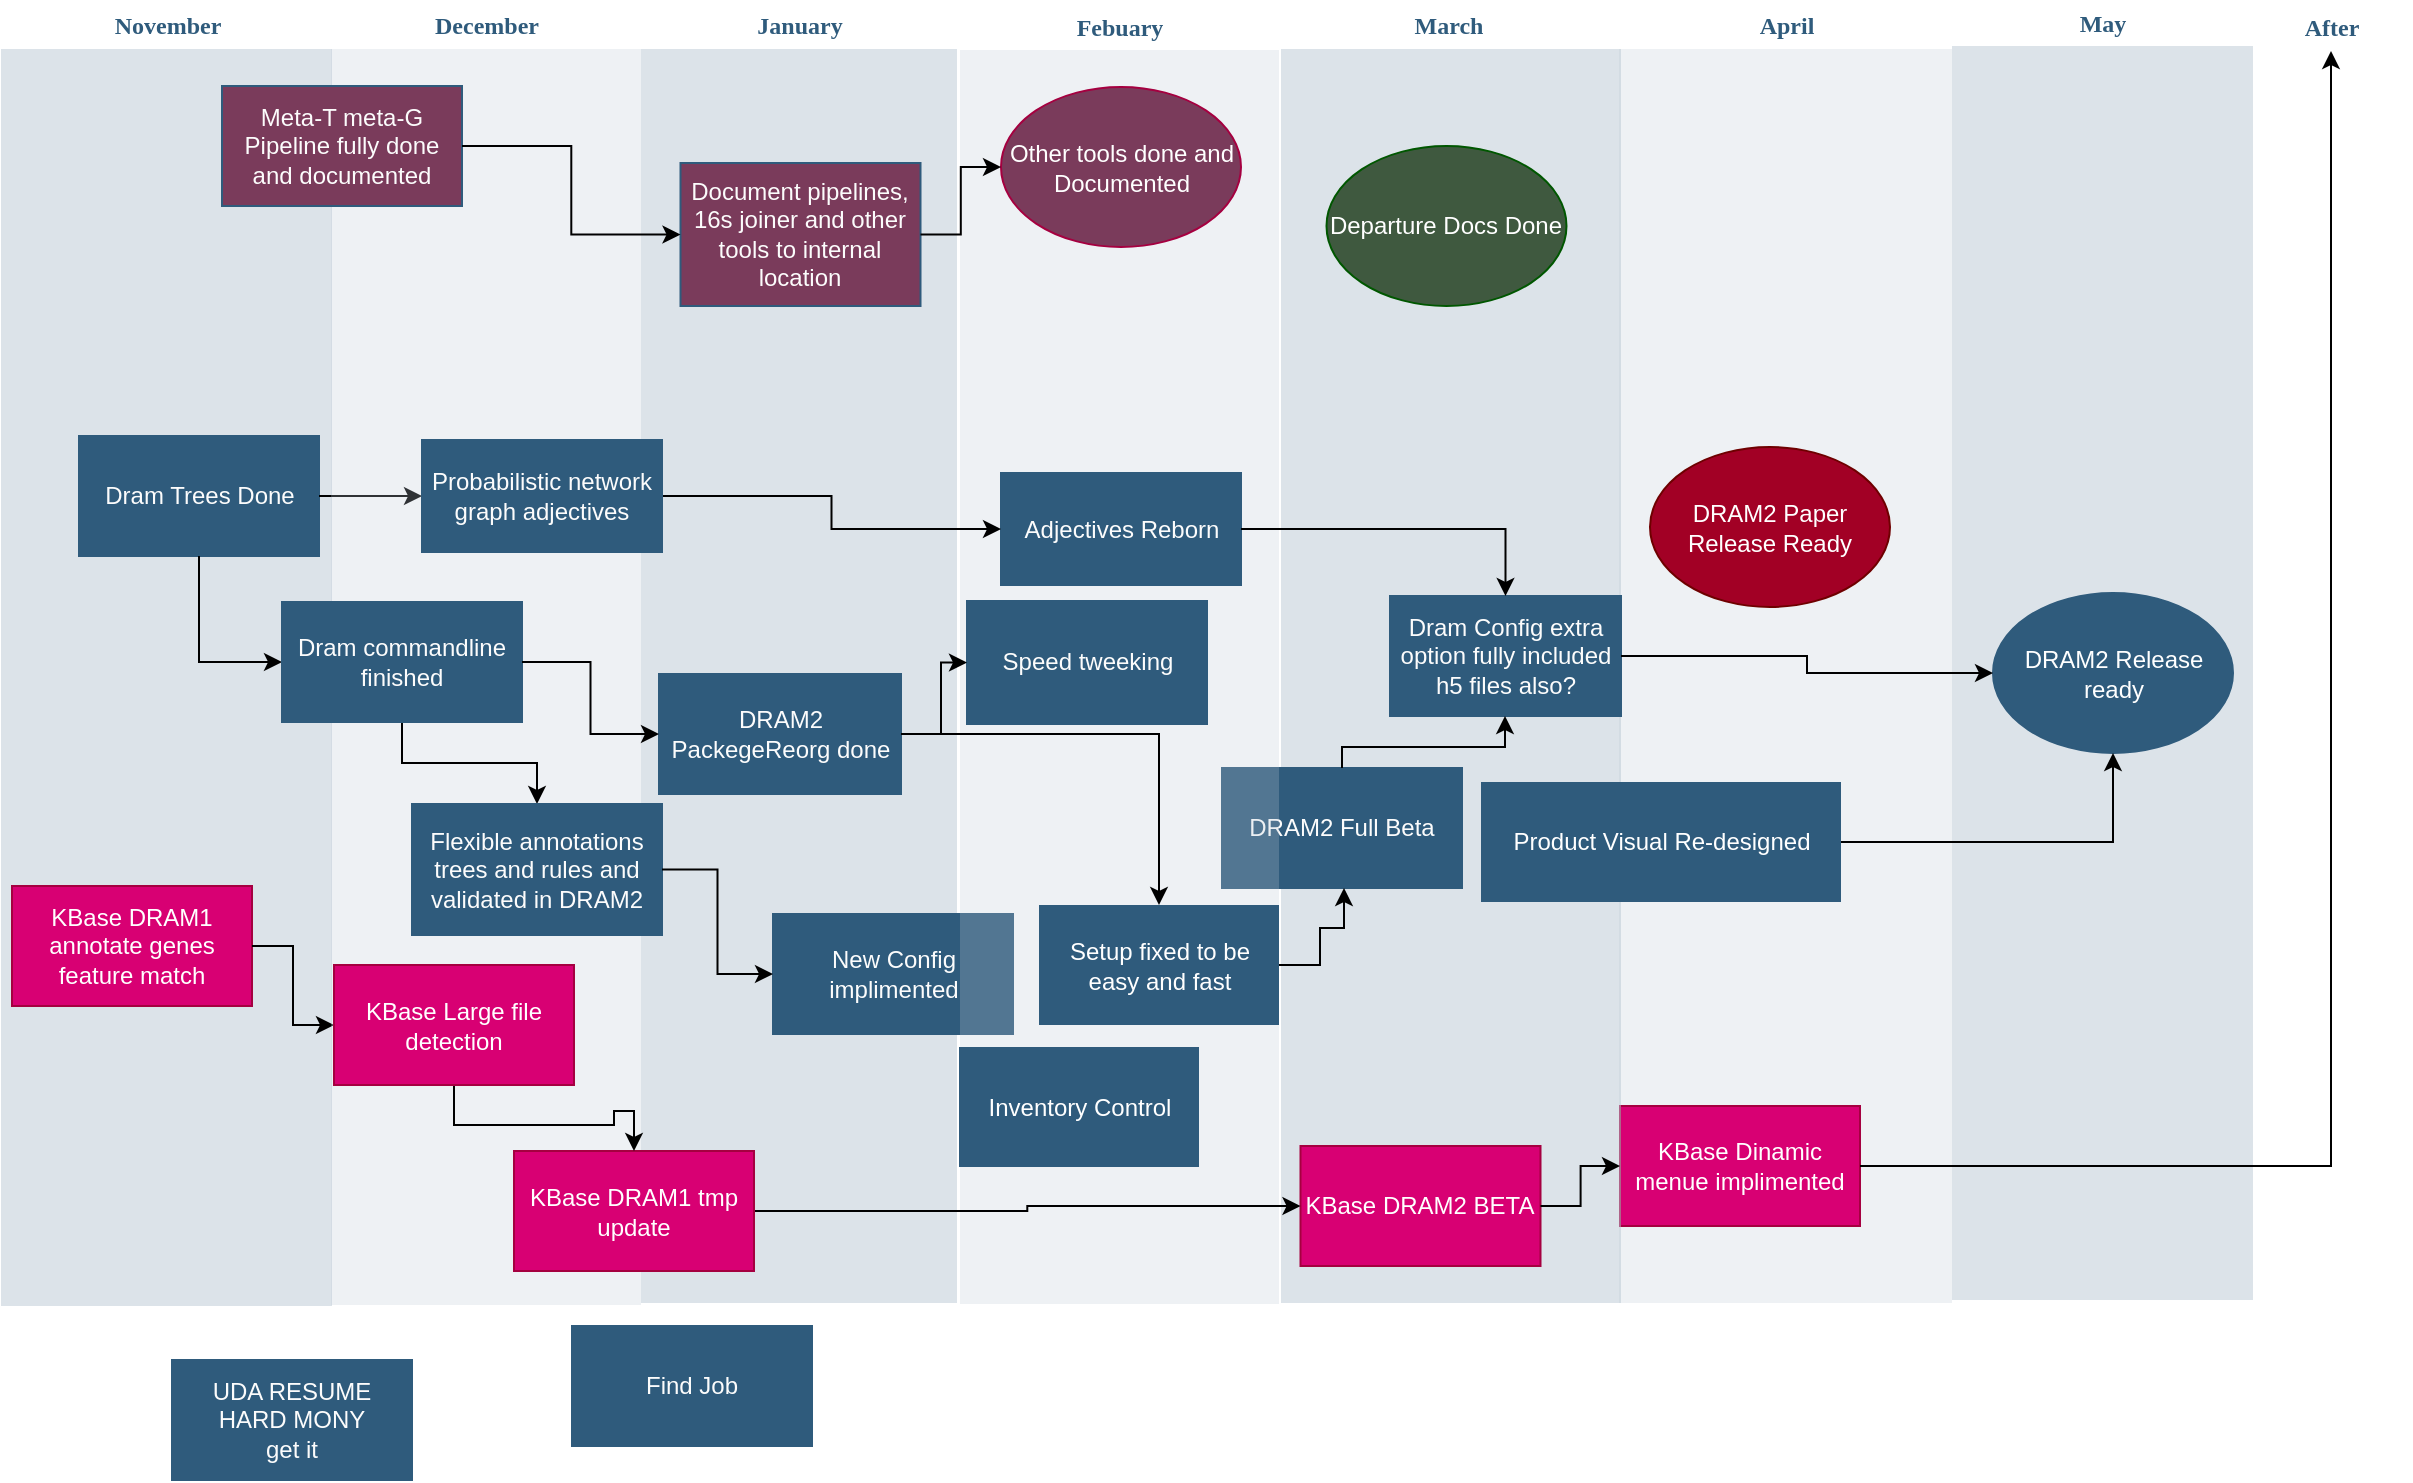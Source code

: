 <mxfile version="20.5.3" type="github">
  <diagram id="07fea595-8f29-1299-0266-81d95cde20df" name="Page-1">
    <mxGraphModel dx="1498" dy="988" grid="1" gridSize="10" guides="1" tooltips="1" connect="1" arrows="1" fold="1" page="1" pageScale="1" pageWidth="1169" pageHeight="827" background="#ffffff" math="0" shadow="0">
      <root>
        <mxCell id="0" />
        <mxCell id="1" parent="0" />
        <mxCell id="170" value="November" style="swimlane;whiteSpace=wrap;fillColor=none;swimlaneFillColor=#BAC8D3;fontColor=#2F5B7C;fontFamily=Tahoma;html=1;strokeColor=none;opacity=50;" parent="1" vertex="1">
          <mxGeometry x="24.5" y="88.5" width="165.5" height="651.5" as="geometry">
            <mxRectangle x="20" y="20" width="80" height="23" as="alternateBounds" />
          </mxGeometry>
        </mxCell>
        <mxCell id="8oFMMmD0dK8GUsLk8yxT-223" value="Dram Trees Done" style="rounded=0;whiteSpace=wrap;html=1;strokeColor=#2F5B7C;fillColor=#2F5B7C;fontColor=#FCFCFC;" parent="170" vertex="1">
          <mxGeometry x="39" y="216.5" width="120" height="60" as="geometry" />
        </mxCell>
        <mxCell id="7W-krHmOCczphmB0Bt9z-215" value="KBase DRAM1 annotate genes feature match" style="rounded=0;whiteSpace=wrap;html=1;strokeColor=#A50040;fillColor=#d80073;fontColor=#ffffff;" vertex="1" parent="170">
          <mxGeometry x="5.5" y="441.5" width="120" height="60" as="geometry" />
        </mxCell>
        <mxCell id="176" value="April" style="swimlane;whiteSpace=wrap;fillColor=none;swimlaneFillColor=#BAC8D3;fontColor=#2F5B7C;fontFamily=Tahoma;html=1;strokeColor=none;opacity=25;startSize=23;" parent="1" vertex="1">
          <mxGeometry x="833.5" y="88.5" width="166.5" height="650" as="geometry">
            <mxRectangle x="824.5" y="88.5" width="80" height="23" as="alternateBounds" />
          </mxGeometry>
        </mxCell>
        <mxCell id="8oFMMmD0dK8GUsLk8yxT-218" value="DRAM2 Paper Release Ready" style="ellipse;whiteSpace=wrap;html=1;fillColor=#a20025;fontColor=#ffffff;strokeColor=#6F0000;" parent="176" vertex="1">
          <mxGeometry x="15.5" y="222" width="120" height="80" as="geometry" />
        </mxCell>
        <mxCell id="7W-krHmOCczphmB0Bt9z-231" value="KBase Dinamic menue implimented" style="rounded=0;whiteSpace=wrap;html=1;strokeColor=#A50040;fillColor=#d80073;fontColor=#ffffff;" vertex="1" parent="176">
          <mxGeometry x="0.5" y="551.5" width="120" height="60" as="geometry" />
        </mxCell>
        <mxCell id="180" value="March&lt;span style=&quot;white-space: pre;&quot;&gt; &lt;/span&gt;" style="swimlane;whiteSpace=wrap;fillColor=none;swimlaneFillColor=#BAC8D3;fontColor=#2F5B7C;fontFamily=Tahoma;html=1;strokeColor=none;opacity=50;startSize=23;" parent="1" vertex="1">
          <mxGeometry x="664.5" y="88.5" width="170" height="650" as="geometry">
            <mxRectangle x="664.5" y="88.5" width="80" height="23" as="alternateBounds" />
          </mxGeometry>
        </mxCell>
        <mxCell id="7W-krHmOCczphmB0Bt9z-198" value="Departure Docs Done" style="ellipse;whiteSpace=wrap;html=1;fillColor=#3F593F;fontColor=#ffffff;strokeColor=#005700;" vertex="1" parent="180">
          <mxGeometry x="22.75" y="71.5" width="120" height="80" as="geometry" />
        </mxCell>
        <mxCell id="195" value="Product Visual Re-designed" style="whiteSpace=wrap;strokeColor=none;fillColor=#2f5b7c;shadow=0;fontColor=#FFFFFF;fontFamily=Helvetica;fontStyle=0;html=1;fontSize=12;spacing=6;verticalAlign=middle;" parent="180" vertex="1">
          <mxGeometry x="100" y="389.5" width="180" height="60" as="geometry" />
        </mxCell>
        <mxCell id="7W-krHmOCczphmB0Bt9z-219" value="KBase DRAM2 BETA" style="rounded=0;whiteSpace=wrap;html=1;strokeColor=#A50040;fillColor=#d80073;fontColor=#ffffff;" vertex="1" parent="180">
          <mxGeometry x="9.75" y="571.5" width="120" height="60" as="geometry" />
        </mxCell>
        <mxCell id="7W-krHmOCczphmB0Bt9z-227" value="Dram Config extra option fully included h5 files also?" style="rounded=0;whiteSpace=wrap;html=1;strokeColor=#2F5B7C;fillColor=#2F5B7C;fontColor=#FCFCFC;" vertex="1" parent="180">
          <mxGeometry x="54.5" y="296.5" width="115.5" height="60" as="geometry" />
        </mxCell>
        <mxCell id="8oFMMmD0dK8GUsLk8yxT-229" value="DRAM2 Full Beta" style="rounded=0;whiteSpace=wrap;html=1;strokeColor=#2F5B7C;fillColor=#2F5B7C;fontColor=#FCFCFC;" parent="180" vertex="1">
          <mxGeometry x="-29.5" y="382.5" width="120" height="60" as="geometry" />
        </mxCell>
        <mxCell id="7W-krHmOCczphmB0Bt9z-228" value="" style="edgeStyle=orthogonalEdgeStyle;rounded=0;orthogonalLoop=1;jettySize=auto;html=1;" edge="1" parent="180" source="8oFMMmD0dK8GUsLk8yxT-229" target="7W-krHmOCczphmB0Bt9z-227">
          <mxGeometry relative="1" as="geometry">
            <Array as="points">
              <mxPoint x="31" y="372" />
              <mxPoint x="112" y="372" />
            </Array>
          </mxGeometry>
        </mxCell>
        <mxCell id="187" value="January" style="swimlane;whiteSpace=wrap;fillColor=none;swimlaneFillColor=#BAC8D3;fontColor=#2F5B7C;fontFamily=Tahoma;html=1;strokeColor=none;opacity=50;" parent="1" vertex="1">
          <mxGeometry x="344.5" y="88.5" width="158" height="650" as="geometry">
            <mxRectangle x="20" y="20" width="80" height="23" as="alternateBounds" />
          </mxGeometry>
        </mxCell>
        <mxCell id="8oFMMmD0dK8GUsLk8yxT-226" value="DRAM2 PackegeReorg done" style="rounded=0;whiteSpace=wrap;html=1;strokeColor=#2F5B7C;fillColor=#2F5B7C;fontColor=#FCFCFC;" parent="187" vertex="1">
          <mxGeometry x="9" y="335.5" width="121" height="60" as="geometry" />
        </mxCell>
        <mxCell id="7W-krHmOCczphmB0Bt9z-200" value="Document pipelines, 16s joiner and other tools to internal location" style="rounded=0;whiteSpace=wrap;html=1;strokeColor=#2F5B7C;fillColor=#7A3B5B;fontColor=#FCFCFC;" vertex="1" parent="187">
          <mxGeometry x="19.75" y="80" width="120" height="71.5" as="geometry" />
        </mxCell>
        <mxCell id="8oFMMmD0dK8GUsLk8yxT-225" value="New Config implimented" style="rounded=0;whiteSpace=wrap;html=1;strokeColor=#2F5B7C;fillColor=#2F5B7C;fontColor=#FCFCFC;" parent="187" vertex="1">
          <mxGeometry x="66" y="455.5" width="120" height="60" as="geometry" />
        </mxCell>
        <mxCell id="193" value="Febuary" style="swimlane;whiteSpace=wrap;fillColor=none;swimlaneFillColor=#BAC8D3;fontColor=#2F5B7C;fontFamily=Tahoma;html=1;strokeColor=none;opacity=25;" parent="1" vertex="1">
          <mxGeometry x="504" y="89" width="159.5" height="650" as="geometry">
            <mxRectangle x="20" y="20" width="80" height="23" as="alternateBounds" />
          </mxGeometry>
        </mxCell>
        <mxCell id="194" value="Inventory Control" style="whiteSpace=wrap;strokeColor=none;fillColor=#2f5b7c;shadow=0;fontColor=#FFFFFF;fontFamily=Helvetica;fontStyle=0;html=1;fontSize=12;spacing=6;verticalAlign=middle;" parent="193" vertex="1">
          <mxGeometry x="-0.5" y="521.5" width="120" height="60" as="geometry" />
        </mxCell>
        <mxCell id="8oFMMmD0dK8GUsLk8yxT-230" value="Adjectives Reborn" style="rounded=0;whiteSpace=wrap;html=1;strokeColor=#2F5B7C;fillColor=#2F5B7C;fontColor=#FCFCFC;" parent="193" vertex="1">
          <mxGeometry x="20.5" y="234.5" width="120" height="56" as="geometry" />
        </mxCell>
        <mxCell id="8oFMMmD0dK8GUsLk8yxT-221" value="Other tools done and Documented" style="ellipse;whiteSpace=wrap;html=1;fillColor=#7A3B5B;fontColor=#ffffff;strokeColor=#A50040;" parent="193" vertex="1">
          <mxGeometry x="20.5" y="41.5" width="120" height="80" as="geometry" />
        </mxCell>
        <mxCell id="7W-krHmOCczphmB0Bt9z-229" value="Speed tweeking" style="rounded=0;whiteSpace=wrap;html=1;strokeColor=#2F5B7C;fillColor=#2F5B7C;fontColor=#FCFCFC;" vertex="1" parent="193">
          <mxGeometry x="3.5" y="298.5" width="120" height="61.5" as="geometry" />
        </mxCell>
        <mxCell id="7W-krHmOCczphmB0Bt9z-234" value="Setup fixed to be easy and fast" style="whiteSpace=wrap;fillColor=#2f5b7c;strokeColor=none;shadow=0;fontColor=#FFFFFF;fontFamily=Helvetica;fontStyle=0;html=1;fontSize=12;spacing=6;verticalAlign=middle;" vertex="1" parent="193">
          <mxGeometry x="39.5" y="450.5" width="120" height="60" as="geometry" />
        </mxCell>
        <mxCell id="196" value="May" style="swimlane;whiteSpace=wrap;fillColor=none;swimlaneFillColor=#BAC8D3;fontColor=#2F5B7C;fontFamily=Tahoma;html=1;strokeColor=none;opacity=50;startSize=23;" parent="1" vertex="1">
          <mxGeometry x="1000" y="87" width="150.5" height="650" as="geometry">
            <mxRectangle x="984.5" y="88.5" width="80" height="23" as="alternateBounds" />
          </mxGeometry>
        </mxCell>
        <mxCell id="8oFMMmD0dK8GUsLk8yxT-217" value="DRAM2 Release ready" style="ellipse;whiteSpace=wrap;html=1;fillColor=#2F5B7C;fontColor=#ffffff;strokeColor=#2F5B7C;" parent="196" vertex="1">
          <mxGeometry x="20.5" y="296.5" width="120" height="80" as="geometry" />
        </mxCell>
        <mxCell id="8oFMMmD0dK8GUsLk8yxT-235" value="&lt;div&gt;UDA RESUME&lt;/div&gt;&lt;div&gt;HARD MONY&lt;/div&gt;&lt;div&gt;get it&lt;br&gt;&lt;/div&gt;" style="rounded=0;whiteSpace=wrap;html=1;strokeColor=#2F5B7C;fontColor=#FCFCFC;fillColor=#2F5B7C;" parent="1" vertex="1">
          <mxGeometry x="110" y="767" width="120" height="60" as="geometry" />
        </mxCell>
        <mxCell id="8oFMMmD0dK8GUsLk8yxT-234" value="Find Job" style="rounded=0;whiteSpace=wrap;html=1;strokeColor=#2F5B7C;fontColor=#FCFCFC;fillColor=#2F5B7C;" parent="1" vertex="1">
          <mxGeometry x="310" y="750" width="120" height="60" as="geometry" />
        </mxCell>
        <mxCell id="7W-krHmOCczphmB0Bt9z-202" value="" style="edgeStyle=orthogonalEdgeStyle;rounded=0;orthogonalLoop=1;jettySize=auto;html=1;" edge="1" parent="1" source="7W-krHmOCczphmB0Bt9z-200" target="8oFMMmD0dK8GUsLk8yxT-221">
          <mxGeometry relative="1" as="geometry" />
        </mxCell>
        <mxCell id="7W-krHmOCczphmB0Bt9z-208" value="" style="edgeStyle=orthogonalEdgeStyle;rounded=0;orthogonalLoop=1;jettySize=auto;html=1;" edge="1" parent="1" source="195" target="8oFMMmD0dK8GUsLk8yxT-217">
          <mxGeometry relative="1" as="geometry" />
        </mxCell>
        <mxCell id="7W-krHmOCczphmB0Bt9z-212" value="" style="edgeStyle=orthogonalEdgeStyle;rounded=0;orthogonalLoop=1;jettySize=auto;html=1;" edge="1" parent="1" source="8oFMMmD0dK8GUsLk8yxT-223" target="7W-krHmOCczphmB0Bt9z-211">
          <mxGeometry relative="1" as="geometry" />
        </mxCell>
        <mxCell id="7W-krHmOCczphmB0Bt9z-214" value="" style="edgeStyle=orthogonalEdgeStyle;rounded=0;orthogonalLoop=1;jettySize=auto;html=1;" edge="1" parent="1" source="7W-krHmOCczphmB0Bt9z-211" target="8oFMMmD0dK8GUsLk8yxT-230">
          <mxGeometry relative="1" as="geometry" />
        </mxCell>
        <mxCell id="8oFMMmD0dK8GUsLk8yxT-232" style="edgeStyle=orthogonalEdgeStyle;rounded=0;orthogonalLoop=1;jettySize=auto;html=1;exitX=0.5;exitY=1;exitDx=0;exitDy=0;entryX=0;entryY=0.5;entryDx=0;entryDy=0;fontColor=#FCFCFC;" parent="1" source="8oFMMmD0dK8GUsLk8yxT-223" target="8oFMMmD0dK8GUsLk8yxT-224" edge="1">
          <mxGeometry relative="1" as="geometry" />
        </mxCell>
        <mxCell id="7W-krHmOCczphmB0Bt9z-217" value="After" style="swimlane;whiteSpace=wrap;fillColor=none;swimlaneFillColor=#BAC8D3;fontColor=#2F5B7C;fontFamily=Tahoma;html=1;strokeColor=none;opacity=50;startSize=23;" vertex="1" collapsed="1" parent="1">
          <mxGeometry x="1149.5" y="89.5" width="80" height="23" as="geometry">
            <mxRectangle x="1149.5" y="89.5" width="165.5" height="650" as="alternateBounds" />
          </mxGeometry>
        </mxCell>
        <mxCell id="7W-krHmOCczphmB0Bt9z-218" value="Place Hoder" style="ellipse;whiteSpace=wrap;html=1;fillColor=#2F5B7C;fontColor=#ffffff;strokeColor=#2F5B7C;" vertex="1" parent="7W-krHmOCczphmB0Bt9z-217">
          <mxGeometry x="20.5" y="296.5" width="120" height="80" as="geometry" />
        </mxCell>
        <mxCell id="7W-krHmOCczphmB0Bt9z-238" value="" style="whiteSpace=wrap;html=1;fillColor=#2F5B7C;strokeColor=#2F5B7C;fontColor=#FCFCFC;rounded=0;" vertex="1" parent="7W-krHmOCczphmB0Bt9z-217">
          <mxGeometry x="22.75" y="390.5" width="120" height="60" as="geometry" />
        </mxCell>
        <mxCell id="7W-krHmOCczphmB0Bt9z-222" value="" style="edgeStyle=orthogonalEdgeStyle;rounded=0;orthogonalLoop=1;jettySize=auto;html=1;entryX=0;entryY=0.5;entryDx=0;entryDy=0;" edge="1" parent="1" source="8oFMMmD0dK8GUsLk8yxT-226" target="7W-krHmOCczphmB0Bt9z-229">
          <mxGeometry relative="1" as="geometry">
            <mxPoint x="500" y="420" as="targetPoint" />
          </mxGeometry>
        </mxCell>
        <mxCell id="7W-krHmOCczphmB0Bt9z-224" value="" style="edgeStyle=orthogonalEdgeStyle;rounded=0;orthogonalLoop=1;jettySize=auto;html=1;" edge="1" parent="1" source="7W-krHmOCczphmB0Bt9z-215" target="7W-krHmOCczphmB0Bt9z-216">
          <mxGeometry relative="1" as="geometry" />
        </mxCell>
        <mxCell id="7W-krHmOCczphmB0Bt9z-226" value="" style="edgeStyle=orthogonalEdgeStyle;rounded=0;orthogonalLoop=1;jettySize=auto;html=1;entryX=0;entryY=0.5;entryDx=0;entryDy=0;" edge="1" parent="1" source="8oFMMmD0dK8GUsLk8yxT-228" target="7W-krHmOCczphmB0Bt9z-219">
          <mxGeometry relative="1" as="geometry" />
        </mxCell>
        <mxCell id="7W-krHmOCczphmB0Bt9z-232" value="" style="edgeStyle=orthogonalEdgeStyle;rounded=0;orthogonalLoop=1;jettySize=auto;html=1;entryX=0;entryY=0.5;entryDx=0;entryDy=0;" edge="1" parent="1" source="7W-krHmOCczphmB0Bt9z-227" target="8oFMMmD0dK8GUsLk8yxT-217">
          <mxGeometry relative="1" as="geometry" />
        </mxCell>
        <mxCell id="7W-krHmOCczphmB0Bt9z-233" value="" style="edgeStyle=orthogonalEdgeStyle;rounded=0;orthogonalLoop=1;jettySize=auto;html=1;exitX=1;exitY=0.5;exitDx=0;exitDy=0;" edge="1" parent="1" source="8oFMMmD0dK8GUsLk8yxT-226" target="7W-krHmOCczphmB0Bt9z-234">
          <mxGeometry relative="1" as="geometry">
            <mxPoint x="484.5" y="464.0" as="sourcePoint" />
            <mxPoint x="489.5" y="510" as="targetPoint" />
          </mxGeometry>
        </mxCell>
        <mxCell id="7W-krHmOCczphmB0Bt9z-236" value="" style="edgeStyle=orthogonalEdgeStyle;rounded=0;orthogonalLoop=1;jettySize=auto;html=1;" edge="1" parent="1" source="7W-krHmOCczphmB0Bt9z-234" target="8oFMMmD0dK8GUsLk8yxT-229">
          <mxGeometry relative="1" as="geometry">
            <Array as="points">
              <mxPoint x="684" y="569" />
              <mxPoint x="684" y="551" />
              <mxPoint x="696" y="551" />
            </Array>
          </mxGeometry>
        </mxCell>
        <mxCell id="7W-krHmOCczphmB0Bt9z-239" value="" style="edgeStyle=orthogonalEdgeStyle;rounded=0;orthogonalLoop=1;jettySize=auto;html=1;" edge="1" parent="1" source="7W-krHmOCczphmB0Bt9z-231" target="7W-krHmOCczphmB0Bt9z-238">
          <mxGeometry relative="1" as="geometry" />
        </mxCell>
        <mxCell id="7W-krHmOCczphmB0Bt9z-240" value="" style="edgeStyle=orthogonalEdgeStyle;rounded=0;orthogonalLoop=1;jettySize=auto;html=1;" edge="1" parent="1" source="7W-krHmOCczphmB0Bt9z-219" target="7W-krHmOCczphmB0Bt9z-231">
          <mxGeometry relative="1" as="geometry" />
        </mxCell>
        <mxCell id="183" value="December" style="swimlane;whiteSpace=wrap;fillColor=none;swimlaneFillColor=#BAC8D3;fontColor=#2F5B7C;fontFamily=Tahoma;html=1;strokeColor=none;opacity=25;" parent="1" vertex="1">
          <mxGeometry x="189.5" y="88.5" width="155" height="651" as="geometry">
            <mxRectangle x="20" y="20" width="80" height="23" as="alternateBounds" />
          </mxGeometry>
        </mxCell>
        <mxCell id="8oFMMmD0dK8GUsLk8yxT-222" value="Meta-T meta-G Pipeline fully done and documented" style="rounded=0;whiteSpace=wrap;html=1;strokeColor=#2F5B7C;fillColor=#7A3B5B;fontColor=#FCFCFC;" parent="183" vertex="1">
          <mxGeometry x="-54.5" y="41.5" width="120" height="60" as="geometry" />
        </mxCell>
        <mxCell id="7W-krHmOCczphmB0Bt9z-220" value="" style="edgeStyle=orthogonalEdgeStyle;rounded=0;orthogonalLoop=1;jettySize=auto;html=1;" edge="1" parent="183" source="8oFMMmD0dK8GUsLk8yxT-224" target="7W-krHmOCczphmB0Bt9z-203">
          <mxGeometry relative="1" as="geometry" />
        </mxCell>
        <mxCell id="8oFMMmD0dK8GUsLk8yxT-224" value="Dram commandline finished" style="rounded=0;whiteSpace=wrap;html=1;strokeColor=#2F5B7C;fillColor=#2F5B7C;fontColor=#FCFCFC;" parent="183" vertex="1">
          <mxGeometry x="-24.5" y="299.5" width="120" height="60" as="geometry" />
        </mxCell>
        <mxCell id="8oFMMmD0dK8GUsLk8yxT-228" value="KBase DRAM1 tmp update" style="rounded=0;whiteSpace=wrap;html=1;strokeColor=#A50040;fillColor=#d80073;fontColor=#ffffff;" parent="183" vertex="1">
          <mxGeometry x="91.5" y="574" width="120" height="60" as="geometry" />
        </mxCell>
        <mxCell id="7W-krHmOCczphmB0Bt9z-203" value="Flexible annotations trees and rules and validated in DRAM2" style="rounded=0;whiteSpace=wrap;html=1;strokeColor=#2F5B7C;fillColor=#2F5B7C;fontColor=#FCFCFC;" vertex="1" parent="183">
          <mxGeometry x="40.5" y="400.5" width="125" height="65.5" as="geometry" />
        </mxCell>
        <mxCell id="7W-krHmOCczphmB0Bt9z-225" value="" style="edgeStyle=orthogonalEdgeStyle;rounded=0;orthogonalLoop=1;jettySize=auto;html=1;" edge="1" parent="183" source="7W-krHmOCczphmB0Bt9z-216" target="8oFMMmD0dK8GUsLk8yxT-228">
          <mxGeometry relative="1" as="geometry" />
        </mxCell>
        <mxCell id="7W-krHmOCczphmB0Bt9z-216" value="KBase Large file detection" style="rounded=0;whiteSpace=wrap;html=1;strokeColor=#A50040;fillColor=#d80073;fontColor=#ffffff;" vertex="1" parent="183">
          <mxGeometry x="1.5" y="481" width="120" height="60" as="geometry" />
        </mxCell>
        <mxCell id="7W-krHmOCczphmB0Bt9z-211" value="Probabilistic network graph adjectives" style="rounded=0;whiteSpace=wrap;html=1;strokeColor=#2F5B7C;fillColor=#2F5B7C;fontColor=#FCFCFC;" vertex="1" parent="183">
          <mxGeometry x="45.5" y="218.5" width="120" height="56" as="geometry" />
        </mxCell>
        <mxCell id="7W-krHmOCczphmB0Bt9z-201" value="" style="edgeStyle=orthogonalEdgeStyle;rounded=0;orthogonalLoop=1;jettySize=auto;html=1;" edge="1" parent="1" source="8oFMMmD0dK8GUsLk8yxT-222" target="7W-krHmOCczphmB0Bt9z-200">
          <mxGeometry relative="1" as="geometry" />
        </mxCell>
        <mxCell id="7W-krHmOCczphmB0Bt9z-221" value="" style="edgeStyle=orthogonalEdgeStyle;rounded=0;orthogonalLoop=1;jettySize=auto;html=1;" edge="1" parent="1" source="8oFMMmD0dK8GUsLk8yxT-224" target="8oFMMmD0dK8GUsLk8yxT-226">
          <mxGeometry relative="1" as="geometry" />
        </mxCell>
        <mxCell id="7W-krHmOCczphmB0Bt9z-223" value="" style="edgeStyle=orthogonalEdgeStyle;rounded=0;orthogonalLoop=1;jettySize=auto;html=1;" edge="1" parent="1" source="7W-krHmOCczphmB0Bt9z-203" target="8oFMMmD0dK8GUsLk8yxT-225">
          <mxGeometry relative="1" as="geometry" />
        </mxCell>
        <mxCell id="7W-krHmOCczphmB0Bt9z-241" value="" style="edgeStyle=orthogonalEdgeStyle;rounded=0;orthogonalLoop=1;jettySize=auto;html=1;" edge="1" parent="1" source="8oFMMmD0dK8GUsLk8yxT-230" target="7W-krHmOCczphmB0Bt9z-227">
          <mxGeometry relative="1" as="geometry" />
        </mxCell>
      </root>
    </mxGraphModel>
  </diagram>
</mxfile>
